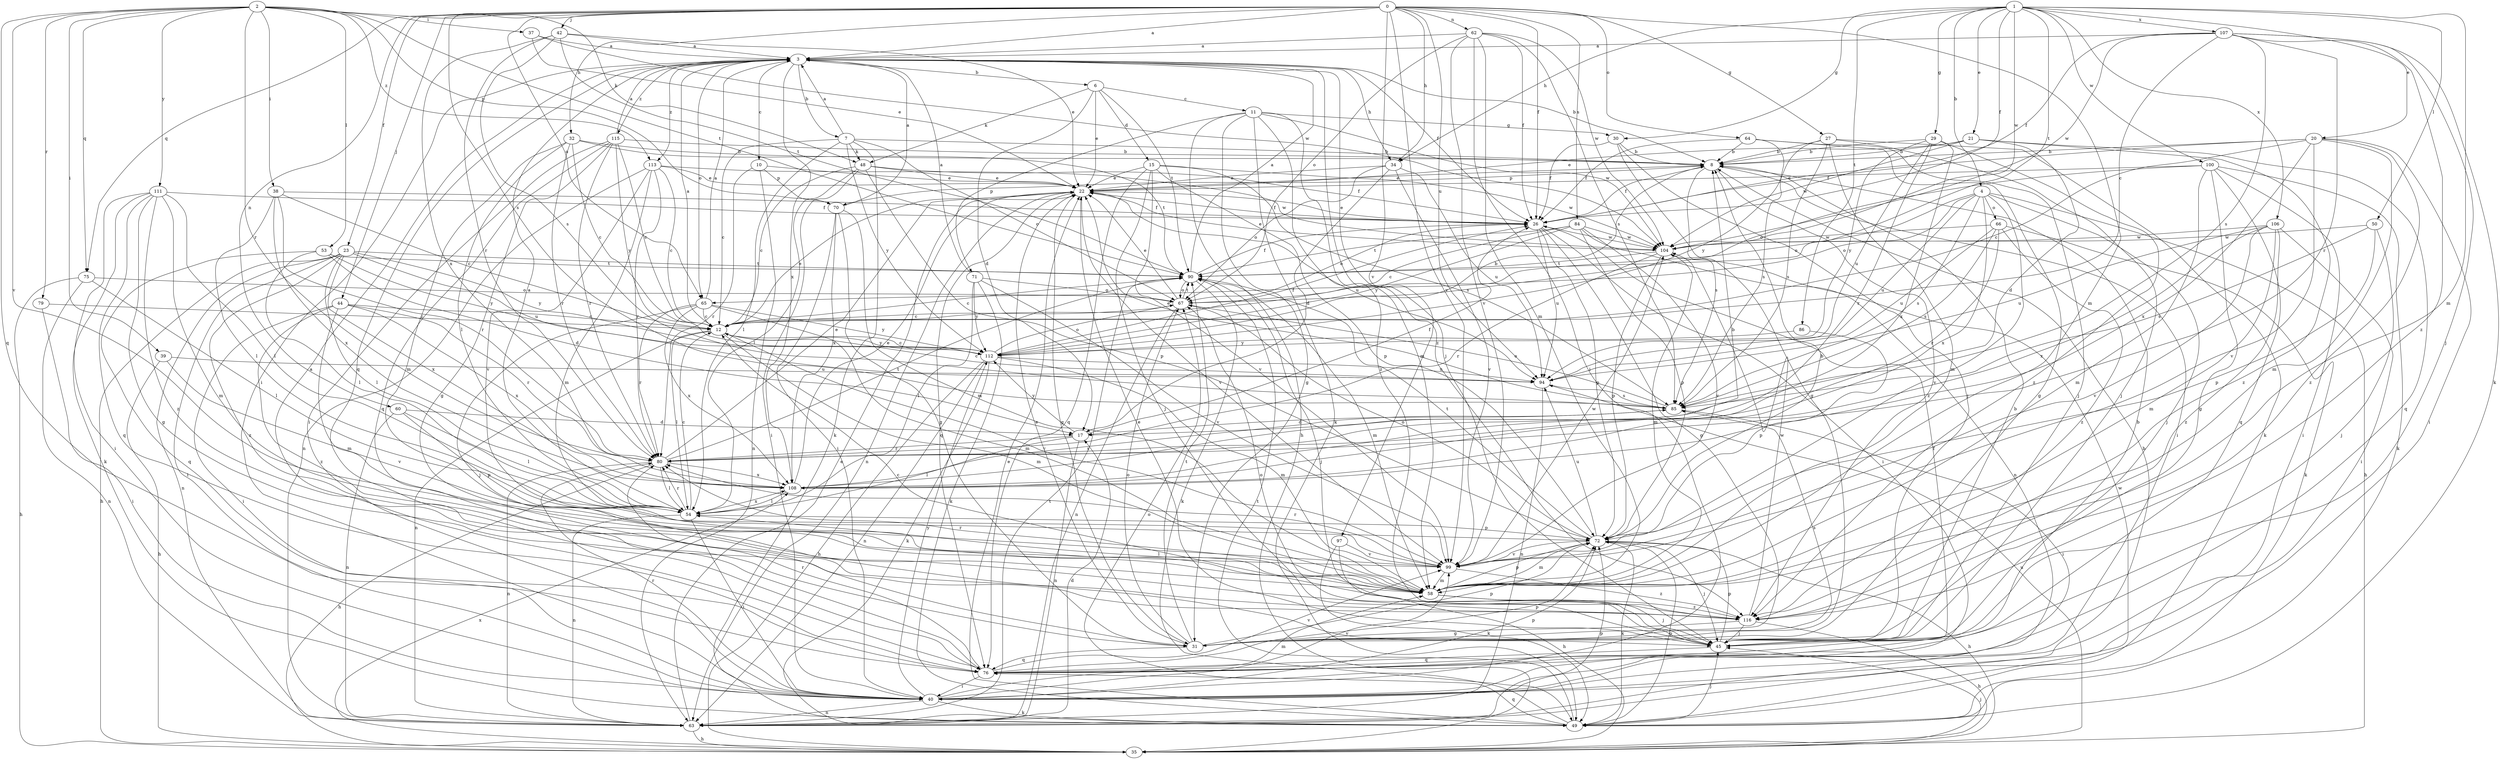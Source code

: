 strict digraph  {
0;
1;
2;
3;
4;
6;
7;
8;
10;
11;
12;
15;
17;
20;
21;
22;
23;
26;
27;
29;
30;
31;
32;
34;
35;
37;
38;
39;
40;
42;
44;
45;
48;
49;
50;
53;
54;
58;
60;
62;
63;
64;
65;
66;
67;
70;
71;
72;
75;
76;
79;
80;
84;
85;
86;
90;
94;
97;
99;
100;
104;
106;
107;
108;
111;
112;
113;
115;
116;
0 -> 3  [label=a];
0 -> 23  [label=f];
0 -> 26  [label=f];
0 -> 27  [label=g];
0 -> 32  [label=h];
0 -> 34  [label=h];
0 -> 42  [label=j];
0 -> 44  [label=j];
0 -> 58  [label=m];
0 -> 60  [label=n];
0 -> 62  [label=n];
0 -> 64  [label=o];
0 -> 65  [label=o];
0 -> 75  [label=q];
0 -> 84  [label=s];
0 -> 85  [label=s];
0 -> 94  [label=u];
0 -> 97  [label=v];
0 -> 99  [label=v];
1 -> 4  [label=b];
1 -> 20  [label=e];
1 -> 21  [label=e];
1 -> 26  [label=f];
1 -> 29  [label=g];
1 -> 30  [label=g];
1 -> 34  [label=h];
1 -> 50  [label=l];
1 -> 58  [label=m];
1 -> 86  [label=t];
1 -> 90  [label=t];
1 -> 100  [label=w];
1 -> 104  [label=w];
1 -> 106  [label=x];
1 -> 107  [label=x];
2 -> 37  [label=i];
2 -> 38  [label=i];
2 -> 39  [label=i];
2 -> 48  [label=k];
2 -> 53  [label=l];
2 -> 70  [label=p];
2 -> 75  [label=q];
2 -> 76  [label=q];
2 -> 79  [label=r];
2 -> 80  [label=r];
2 -> 90  [label=t];
2 -> 99  [label=v];
2 -> 111  [label=y];
2 -> 113  [label=z];
3 -> 6  [label=b];
3 -> 7  [label=b];
3 -> 8  [label=b];
3 -> 10  [label=c];
3 -> 26  [label=f];
3 -> 34  [label=h];
3 -> 40  [label=i];
3 -> 45  [label=j];
3 -> 65  [label=o];
3 -> 76  [label=q];
3 -> 108  [label=x];
3 -> 113  [label=z];
3 -> 115  [label=z];
3 -> 116  [label=z];
4 -> 35  [label=h];
4 -> 45  [label=j];
4 -> 65  [label=o];
4 -> 66  [label=o];
4 -> 67  [label=o];
4 -> 85  [label=s];
4 -> 94  [label=u];
4 -> 99  [label=v];
4 -> 108  [label=x];
6 -> 11  [label=c];
6 -> 15  [label=d];
6 -> 17  [label=d];
6 -> 22  [label=e];
6 -> 48  [label=k];
6 -> 90  [label=t];
7 -> 3  [label=a];
7 -> 8  [label=b];
7 -> 12  [label=c];
7 -> 48  [label=k];
7 -> 49  [label=k];
7 -> 54  [label=l];
7 -> 67  [label=o];
7 -> 112  [label=y];
8 -> 22  [label=e];
8 -> 26  [label=f];
8 -> 40  [label=i];
8 -> 70  [label=p];
8 -> 85  [label=s];
8 -> 116  [label=z];
10 -> 22  [label=e];
10 -> 63  [label=n];
10 -> 70  [label=p];
10 -> 80  [label=r];
11 -> 30  [label=g];
11 -> 31  [label=g];
11 -> 35  [label=h];
11 -> 49  [label=k];
11 -> 58  [label=m];
11 -> 71  [label=p];
11 -> 104  [label=w];
11 -> 116  [label=z];
12 -> 3  [label=a];
12 -> 22  [label=e];
12 -> 54  [label=l];
12 -> 58  [label=m];
12 -> 63  [label=n];
12 -> 99  [label=v];
12 -> 112  [label=y];
15 -> 22  [label=e];
15 -> 45  [label=j];
15 -> 72  [label=p];
15 -> 76  [label=q];
15 -> 85  [label=s];
15 -> 99  [label=v];
15 -> 104  [label=w];
17 -> 26  [label=f];
17 -> 54  [label=l];
17 -> 63  [label=n];
17 -> 80  [label=r];
17 -> 112  [label=y];
20 -> 8  [label=b];
20 -> 12  [label=c];
20 -> 26  [label=f];
20 -> 40  [label=i];
20 -> 58  [label=m];
20 -> 99  [label=v];
20 -> 108  [label=x];
20 -> 116  [label=z];
21 -> 8  [label=b];
21 -> 17  [label=d];
21 -> 22  [label=e];
21 -> 76  [label=q];
21 -> 104  [label=w];
21 -> 116  [label=z];
22 -> 26  [label=f];
22 -> 31  [label=g];
22 -> 63  [label=n];
22 -> 76  [label=q];
22 -> 94  [label=u];
22 -> 99  [label=v];
23 -> 35  [label=h];
23 -> 40  [label=i];
23 -> 54  [label=l];
23 -> 63  [label=n];
23 -> 90  [label=t];
23 -> 94  [label=u];
23 -> 108  [label=x];
23 -> 112  [label=y];
23 -> 116  [label=z];
26 -> 22  [label=e];
26 -> 31  [label=g];
26 -> 40  [label=i];
26 -> 67  [label=o];
26 -> 72  [label=p];
26 -> 94  [label=u];
26 -> 104  [label=w];
27 -> 8  [label=b];
27 -> 45  [label=j];
27 -> 49  [label=k];
27 -> 58  [label=m];
27 -> 85  [label=s];
27 -> 112  [label=y];
29 -> 8  [label=b];
29 -> 80  [label=r];
29 -> 94  [label=u];
29 -> 108  [label=x];
29 -> 112  [label=y];
29 -> 116  [label=z];
30 -> 8  [label=b];
30 -> 26  [label=f];
30 -> 31  [label=g];
30 -> 45  [label=j];
31 -> 22  [label=e];
31 -> 67  [label=o];
31 -> 72  [label=p];
31 -> 76  [label=q];
31 -> 85  [label=s];
31 -> 90  [label=t];
32 -> 8  [label=b];
32 -> 12  [label=c];
32 -> 54  [label=l];
32 -> 58  [label=m];
32 -> 80  [label=r];
32 -> 90  [label=t];
34 -> 17  [label=d];
34 -> 22  [label=e];
34 -> 67  [label=o];
34 -> 94  [label=u];
34 -> 99  [label=v];
35 -> 45  [label=j];
35 -> 94  [label=u];
35 -> 108  [label=x];
37 -> 3  [label=a];
37 -> 22  [label=e];
37 -> 104  [label=w];
38 -> 12  [label=c];
38 -> 26  [label=f];
38 -> 54  [label=l];
38 -> 80  [label=r];
38 -> 108  [label=x];
39 -> 35  [label=h];
39 -> 94  [label=u];
39 -> 99  [label=v];
40 -> 49  [label=k];
40 -> 58  [label=m];
40 -> 63  [label=n];
40 -> 72  [label=p];
40 -> 80  [label=r];
40 -> 99  [label=v];
40 -> 112  [label=y];
42 -> 3  [label=a];
42 -> 22  [label=e];
42 -> 80  [label=r];
42 -> 85  [label=s];
42 -> 90  [label=t];
42 -> 108  [label=x];
44 -> 12  [label=c];
44 -> 40  [label=i];
44 -> 58  [label=m];
44 -> 80  [label=r];
44 -> 108  [label=x];
44 -> 116  [label=z];
45 -> 8  [label=b];
45 -> 22  [label=e];
45 -> 67  [label=o];
45 -> 72  [label=p];
45 -> 76  [label=q];
48 -> 12  [label=c];
48 -> 22  [label=e];
48 -> 26  [label=f];
48 -> 40  [label=i];
48 -> 54  [label=l];
48 -> 72  [label=p];
49 -> 22  [label=e];
49 -> 45  [label=j];
49 -> 67  [label=o];
49 -> 72  [label=p];
49 -> 76  [label=q];
49 -> 90  [label=t];
49 -> 104  [label=w];
50 -> 45  [label=j];
50 -> 72  [label=p];
50 -> 85  [label=s];
50 -> 104  [label=w];
53 -> 17  [label=d];
53 -> 54  [label=l];
53 -> 76  [label=q];
53 -> 90  [label=t];
53 -> 112  [label=y];
54 -> 3  [label=a];
54 -> 12  [label=c];
54 -> 40  [label=i];
54 -> 63  [label=n];
54 -> 72  [label=p];
54 -> 80  [label=r];
54 -> 108  [label=x];
58 -> 45  [label=j];
58 -> 54  [label=l];
58 -> 72  [label=p];
58 -> 80  [label=r];
58 -> 116  [label=z];
60 -> 17  [label=d];
60 -> 54  [label=l];
60 -> 63  [label=n];
60 -> 72  [label=p];
62 -> 3  [label=a];
62 -> 26  [label=f];
62 -> 40  [label=i];
62 -> 58  [label=m];
62 -> 67  [label=o];
62 -> 85  [label=s];
62 -> 99  [label=v];
62 -> 104  [label=w];
63 -> 8  [label=b];
63 -> 17  [label=d];
63 -> 22  [label=e];
63 -> 35  [label=h];
63 -> 72  [label=p];
63 -> 90  [label=t];
64 -> 8  [label=b];
64 -> 26  [label=f];
64 -> 31  [label=g];
64 -> 45  [label=j];
64 -> 85  [label=s];
65 -> 3  [label=a];
65 -> 12  [label=c];
65 -> 45  [label=j];
65 -> 58  [label=m];
65 -> 80  [label=r];
65 -> 108  [label=x];
65 -> 112  [label=y];
66 -> 49  [label=k];
66 -> 80  [label=r];
66 -> 85  [label=s];
66 -> 94  [label=u];
66 -> 104  [label=w];
66 -> 116  [label=z];
67 -> 12  [label=c];
67 -> 22  [label=e];
67 -> 63  [label=n];
67 -> 90  [label=t];
70 -> 3  [label=a];
70 -> 31  [label=g];
70 -> 40  [label=i];
70 -> 58  [label=m];
70 -> 108  [label=x];
71 -> 3  [label=a];
71 -> 49  [label=k];
71 -> 54  [label=l];
71 -> 67  [label=o];
71 -> 99  [label=v];
71 -> 112  [label=y];
72 -> 8  [label=b];
72 -> 35  [label=h];
72 -> 45  [label=j];
72 -> 49  [label=k];
72 -> 58  [label=m];
72 -> 67  [label=o];
72 -> 90  [label=t];
72 -> 94  [label=u];
72 -> 99  [label=v];
75 -> 35  [label=h];
75 -> 54  [label=l];
75 -> 63  [label=n];
75 -> 67  [label=o];
76 -> 3  [label=a];
76 -> 8  [label=b];
76 -> 26  [label=f];
76 -> 40  [label=i];
76 -> 72  [label=p];
76 -> 80  [label=r];
76 -> 99  [label=v];
79 -> 12  [label=c];
79 -> 40  [label=i];
80 -> 22  [label=e];
80 -> 35  [label=h];
80 -> 54  [label=l];
80 -> 63  [label=n];
80 -> 90  [label=t];
80 -> 108  [label=x];
84 -> 12  [label=c];
84 -> 63  [label=n];
84 -> 72  [label=p];
84 -> 90  [label=t];
84 -> 99  [label=v];
84 -> 104  [label=w];
84 -> 112  [label=y];
85 -> 17  [label=d];
85 -> 22  [label=e];
85 -> 40  [label=i];
85 -> 67  [label=o];
86 -> 72  [label=p];
86 -> 112  [label=y];
90 -> 3  [label=a];
90 -> 12  [label=c];
90 -> 26  [label=f];
90 -> 45  [label=j];
90 -> 49  [label=k];
90 -> 58  [label=m];
90 -> 67  [label=o];
94 -> 12  [label=c];
94 -> 63  [label=n];
94 -> 85  [label=s];
97 -> 35  [label=h];
97 -> 49  [label=k];
97 -> 99  [label=v];
99 -> 58  [label=m];
99 -> 80  [label=r];
99 -> 104  [label=w];
99 -> 116  [label=z];
100 -> 22  [label=e];
100 -> 31  [label=g];
100 -> 40  [label=i];
100 -> 49  [label=k];
100 -> 58  [label=m];
100 -> 67  [label=o];
100 -> 76  [label=q];
104 -> 22  [label=e];
104 -> 58  [label=m];
104 -> 72  [label=p];
104 -> 80  [label=r];
104 -> 90  [label=t];
106 -> 40  [label=i];
106 -> 58  [label=m];
106 -> 94  [label=u];
106 -> 99  [label=v];
106 -> 104  [label=w];
106 -> 108  [label=x];
106 -> 116  [label=z];
107 -> 3  [label=a];
107 -> 12  [label=c];
107 -> 26  [label=f];
107 -> 45  [label=j];
107 -> 49  [label=k];
107 -> 80  [label=r];
107 -> 85  [label=s];
107 -> 104  [label=w];
107 -> 116  [label=z];
108 -> 8  [label=b];
108 -> 22  [label=e];
108 -> 54  [label=l];
108 -> 85  [label=s];
111 -> 26  [label=f];
111 -> 31  [label=g];
111 -> 40  [label=i];
111 -> 49  [label=k];
111 -> 54  [label=l];
111 -> 58  [label=m];
111 -> 76  [label=q];
111 -> 116  [label=z];
112 -> 8  [label=b];
112 -> 12  [label=c];
112 -> 26  [label=f];
112 -> 35  [label=h];
112 -> 49  [label=k];
112 -> 58  [label=m];
112 -> 63  [label=n];
112 -> 67  [label=o];
112 -> 94  [label=u];
113 -> 12  [label=c];
113 -> 22  [label=e];
113 -> 58  [label=m];
113 -> 63  [label=n];
113 -> 80  [label=r];
113 -> 99  [label=v];
113 -> 104  [label=w];
115 -> 3  [label=a];
115 -> 8  [label=b];
115 -> 12  [label=c];
115 -> 31  [label=g];
115 -> 40  [label=i];
115 -> 76  [label=q];
115 -> 80  [label=r];
115 -> 112  [label=y];
116 -> 12  [label=c];
116 -> 31  [label=g];
116 -> 35  [label=h];
116 -> 45  [label=j];
116 -> 104  [label=w];
}
